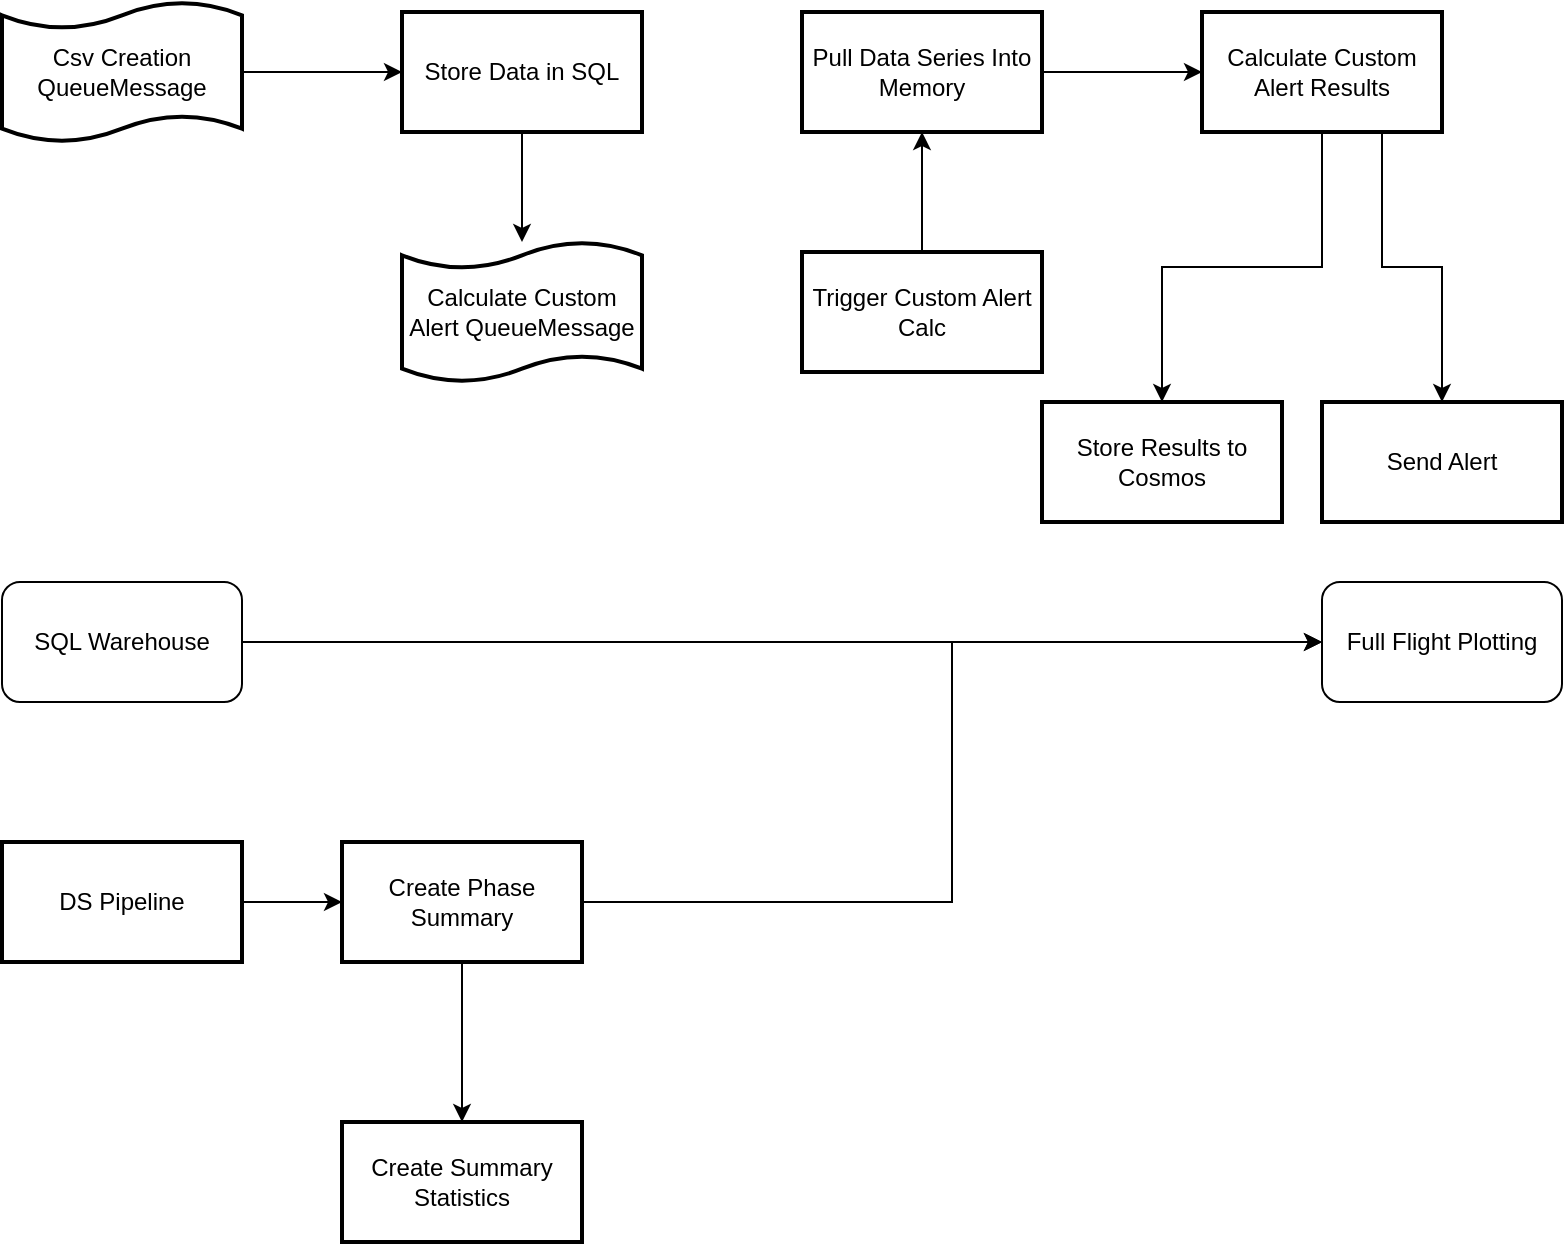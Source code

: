 <mxfile version="24.5.4" type="github">
  <diagram name="Page-1" id="GISTRxogogpx8yDHISPY">
    <mxGraphModel dx="1434" dy="746" grid="1" gridSize="10" guides="1" tooltips="1" connect="1" arrows="1" fold="1" page="1" pageScale="1" pageWidth="850" pageHeight="1100" math="0" shadow="0">
      <root>
        <mxCell id="0" />
        <mxCell id="1" parent="0" />
        <mxCell id="0d2JCtyAeMgKGs7tMCEY-2" value="" style="edgeStyle=orthogonalEdgeStyle;rounded=0;orthogonalLoop=1;jettySize=auto;html=1;" edge="1" parent="1" source="qLUTxdZjefEvBJyTX5au-2" target="0d2JCtyAeMgKGs7tMCEY-1">
          <mxGeometry relative="1" as="geometry" />
        </mxCell>
        <mxCell id="qLUTxdZjefEvBJyTX5au-2" value="Csv Creation QueueMessage" style="shape=tape;whiteSpace=wrap;html=1;strokeWidth=2;size=0.19" parent="1" vertex="1">
          <mxGeometry x="60" y="60" width="120" height="70" as="geometry" />
        </mxCell>
        <mxCell id="qLUTxdZjefEvBJyTX5au-15" value="" style="edgeStyle=orthogonalEdgeStyle;rounded=0;orthogonalLoop=1;jettySize=auto;html=1;" parent="1" source="qLUTxdZjefEvBJyTX5au-6" target="qLUTxdZjefEvBJyTX5au-14" edge="1">
          <mxGeometry relative="1" as="geometry" />
        </mxCell>
        <mxCell id="qLUTxdZjefEvBJyTX5au-6" value="Pull Data Series Into Memory" style="whiteSpace=wrap;html=1;strokeWidth=2;" parent="1" vertex="1">
          <mxGeometry x="460" y="65" width="120" height="60" as="geometry" />
        </mxCell>
        <mxCell id="qLUTxdZjefEvBJyTX5au-11" value="" style="edgeStyle=orthogonalEdgeStyle;rounded=0;orthogonalLoop=1;jettySize=auto;html=1;" parent="1" source="qLUTxdZjefEvBJyTX5au-8" target="qLUTxdZjefEvBJyTX5au-10" edge="1">
          <mxGeometry relative="1" as="geometry" />
        </mxCell>
        <mxCell id="qLUTxdZjefEvBJyTX5au-8" value="DS Pipeline" style="whiteSpace=wrap;html=1;strokeWidth=2;" parent="1" vertex="1">
          <mxGeometry x="60" y="480" width="120" height="60" as="geometry" />
        </mxCell>
        <mxCell id="qLUTxdZjefEvBJyTX5au-13" value="" style="edgeStyle=orthogonalEdgeStyle;rounded=0;orthogonalLoop=1;jettySize=auto;html=1;" parent="1" source="qLUTxdZjefEvBJyTX5au-10" target="qLUTxdZjefEvBJyTX5au-12" edge="1">
          <mxGeometry relative="1" as="geometry" />
        </mxCell>
        <mxCell id="0d2JCtyAeMgKGs7tMCEY-13" style="edgeStyle=orthogonalEdgeStyle;rounded=0;orthogonalLoop=1;jettySize=auto;html=1;entryX=0;entryY=0.5;entryDx=0;entryDy=0;" edge="1" parent="1" source="qLUTxdZjefEvBJyTX5au-10" target="0d2JCtyAeMgKGs7tMCEY-11">
          <mxGeometry relative="1" as="geometry" />
        </mxCell>
        <mxCell id="qLUTxdZjefEvBJyTX5au-10" value="Create Phase Summary" style="whiteSpace=wrap;html=1;strokeWidth=2;" parent="1" vertex="1">
          <mxGeometry x="230" y="480" width="120" height="60" as="geometry" />
        </mxCell>
        <mxCell id="qLUTxdZjefEvBJyTX5au-12" value="Create Summary Statistics" style="whiteSpace=wrap;html=1;strokeWidth=2;" parent="1" vertex="1">
          <mxGeometry x="230" y="620" width="120" height="60" as="geometry" />
        </mxCell>
        <mxCell id="qLUTxdZjefEvBJyTX5au-18" value="" style="edgeStyle=orthogonalEdgeStyle;rounded=0;orthogonalLoop=1;jettySize=auto;html=1;exitX=0.75;exitY=1;exitDx=0;exitDy=0;" parent="1" source="qLUTxdZjefEvBJyTX5au-14" target="qLUTxdZjefEvBJyTX5au-16" edge="1">
          <mxGeometry relative="1" as="geometry" />
        </mxCell>
        <mxCell id="qLUTxdZjefEvBJyTX5au-21" value="" style="edgeStyle=orthogonalEdgeStyle;rounded=0;orthogonalLoop=1;jettySize=auto;html=1;" parent="1" source="qLUTxdZjefEvBJyTX5au-14" target="qLUTxdZjefEvBJyTX5au-20" edge="1">
          <mxGeometry relative="1" as="geometry" />
        </mxCell>
        <mxCell id="qLUTxdZjefEvBJyTX5au-14" value="Calculate Custom Alert Results" style="whiteSpace=wrap;html=1;strokeWidth=2;" parent="1" vertex="1">
          <mxGeometry x="660" y="65" width="120" height="60" as="geometry" />
        </mxCell>
        <mxCell id="qLUTxdZjefEvBJyTX5au-16" value="Send Alert " style="whiteSpace=wrap;html=1;strokeWidth=2;" parent="1" vertex="1">
          <mxGeometry x="720" y="260" width="120" height="60" as="geometry" />
        </mxCell>
        <mxCell id="qLUTxdZjefEvBJyTX5au-20" value="Store Results to Cosmos" style="whiteSpace=wrap;html=1;strokeWidth=2;" parent="1" vertex="1">
          <mxGeometry x="580" y="260" width="120" height="60" as="geometry" />
        </mxCell>
        <mxCell id="0d2JCtyAeMgKGs7tMCEY-4" value="" style="edgeStyle=orthogonalEdgeStyle;rounded=0;orthogonalLoop=1;jettySize=auto;html=1;" edge="1" parent="1" source="0d2JCtyAeMgKGs7tMCEY-1" target="0d2JCtyAeMgKGs7tMCEY-3">
          <mxGeometry relative="1" as="geometry" />
        </mxCell>
        <mxCell id="0d2JCtyAeMgKGs7tMCEY-1" value="Store Data in SQL" style="whiteSpace=wrap;html=1;strokeWidth=2;" vertex="1" parent="1">
          <mxGeometry x="260" y="65" width="120" height="60" as="geometry" />
        </mxCell>
        <mxCell id="0d2JCtyAeMgKGs7tMCEY-3" value="Calculate Custom Alert QueueMessage" style="shape=tape;whiteSpace=wrap;html=1;strokeWidth=2;size=0.19;" vertex="1" parent="1">
          <mxGeometry x="260" y="180" width="120" height="70" as="geometry" />
        </mxCell>
        <mxCell id="0d2JCtyAeMgKGs7tMCEY-7" style="edgeStyle=orthogonalEdgeStyle;rounded=0;orthogonalLoop=1;jettySize=auto;html=1;entryX=0.5;entryY=1;entryDx=0;entryDy=0;" edge="1" parent="1" source="0d2JCtyAeMgKGs7tMCEY-5" target="qLUTxdZjefEvBJyTX5au-6">
          <mxGeometry relative="1" as="geometry" />
        </mxCell>
        <mxCell id="0d2JCtyAeMgKGs7tMCEY-5" value="Trigger Custom Alert Calc" style="whiteSpace=wrap;html=1;strokeWidth=2;" vertex="1" parent="1">
          <mxGeometry x="460" y="185" width="120" height="60" as="geometry" />
        </mxCell>
        <mxCell id="0d2JCtyAeMgKGs7tMCEY-12" value="" style="edgeStyle=orthogonalEdgeStyle;rounded=0;orthogonalLoop=1;jettySize=auto;html=1;" edge="1" parent="1" source="0d2JCtyAeMgKGs7tMCEY-10" target="0d2JCtyAeMgKGs7tMCEY-11">
          <mxGeometry relative="1" as="geometry" />
        </mxCell>
        <mxCell id="0d2JCtyAeMgKGs7tMCEY-10" value="SQL Warehouse" style="rounded=1;whiteSpace=wrap;html=1;" vertex="1" parent="1">
          <mxGeometry x="60" y="350" width="120" height="60" as="geometry" />
        </mxCell>
        <mxCell id="0d2JCtyAeMgKGs7tMCEY-11" value="Full Flight Plotting" style="whiteSpace=wrap;html=1;rounded=1;" vertex="1" parent="1">
          <mxGeometry x="720" y="350" width="120" height="60" as="geometry" />
        </mxCell>
      </root>
    </mxGraphModel>
  </diagram>
</mxfile>
